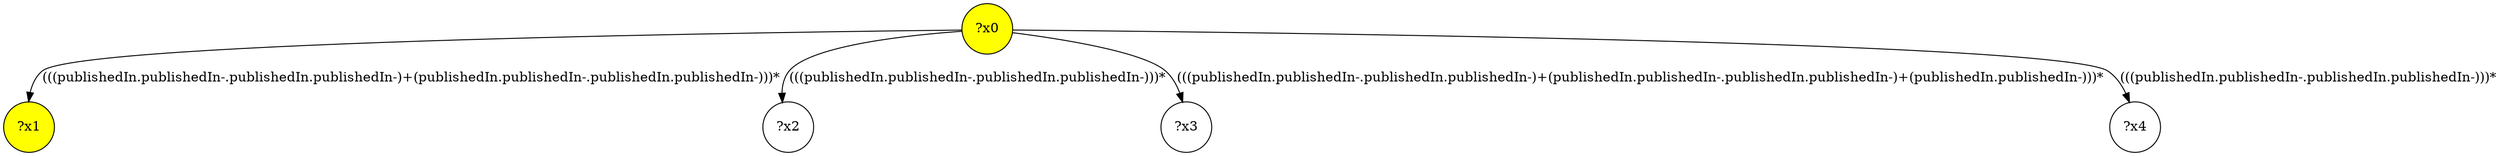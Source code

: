 digraph g {
	x0 [fillcolor="yellow", style="filled," shape=circle, label="?x0"];
	x1 [fillcolor="yellow", style="filled," shape=circle, label="?x1"];
	x0 -> x1 [label="(((publishedIn.publishedIn-.publishedIn.publishedIn-)+(publishedIn.publishedIn-.publishedIn.publishedIn-)))*"];
	x2 [shape=circle, label="?x2"];
	x0 -> x2 [label="(((publishedIn.publishedIn-.publishedIn.publishedIn-)))*"];
	x3 [shape=circle, label="?x3"];
	x0 -> x3 [label="(((publishedIn.publishedIn-.publishedIn.publishedIn-)+(publishedIn.publishedIn-.publishedIn.publishedIn-)+(publishedIn.publishedIn-)))*"];
	x4 [shape=circle, label="?x4"];
	x0 -> x4 [label="(((publishedIn.publishedIn-.publishedIn.publishedIn-)))*"];
}
